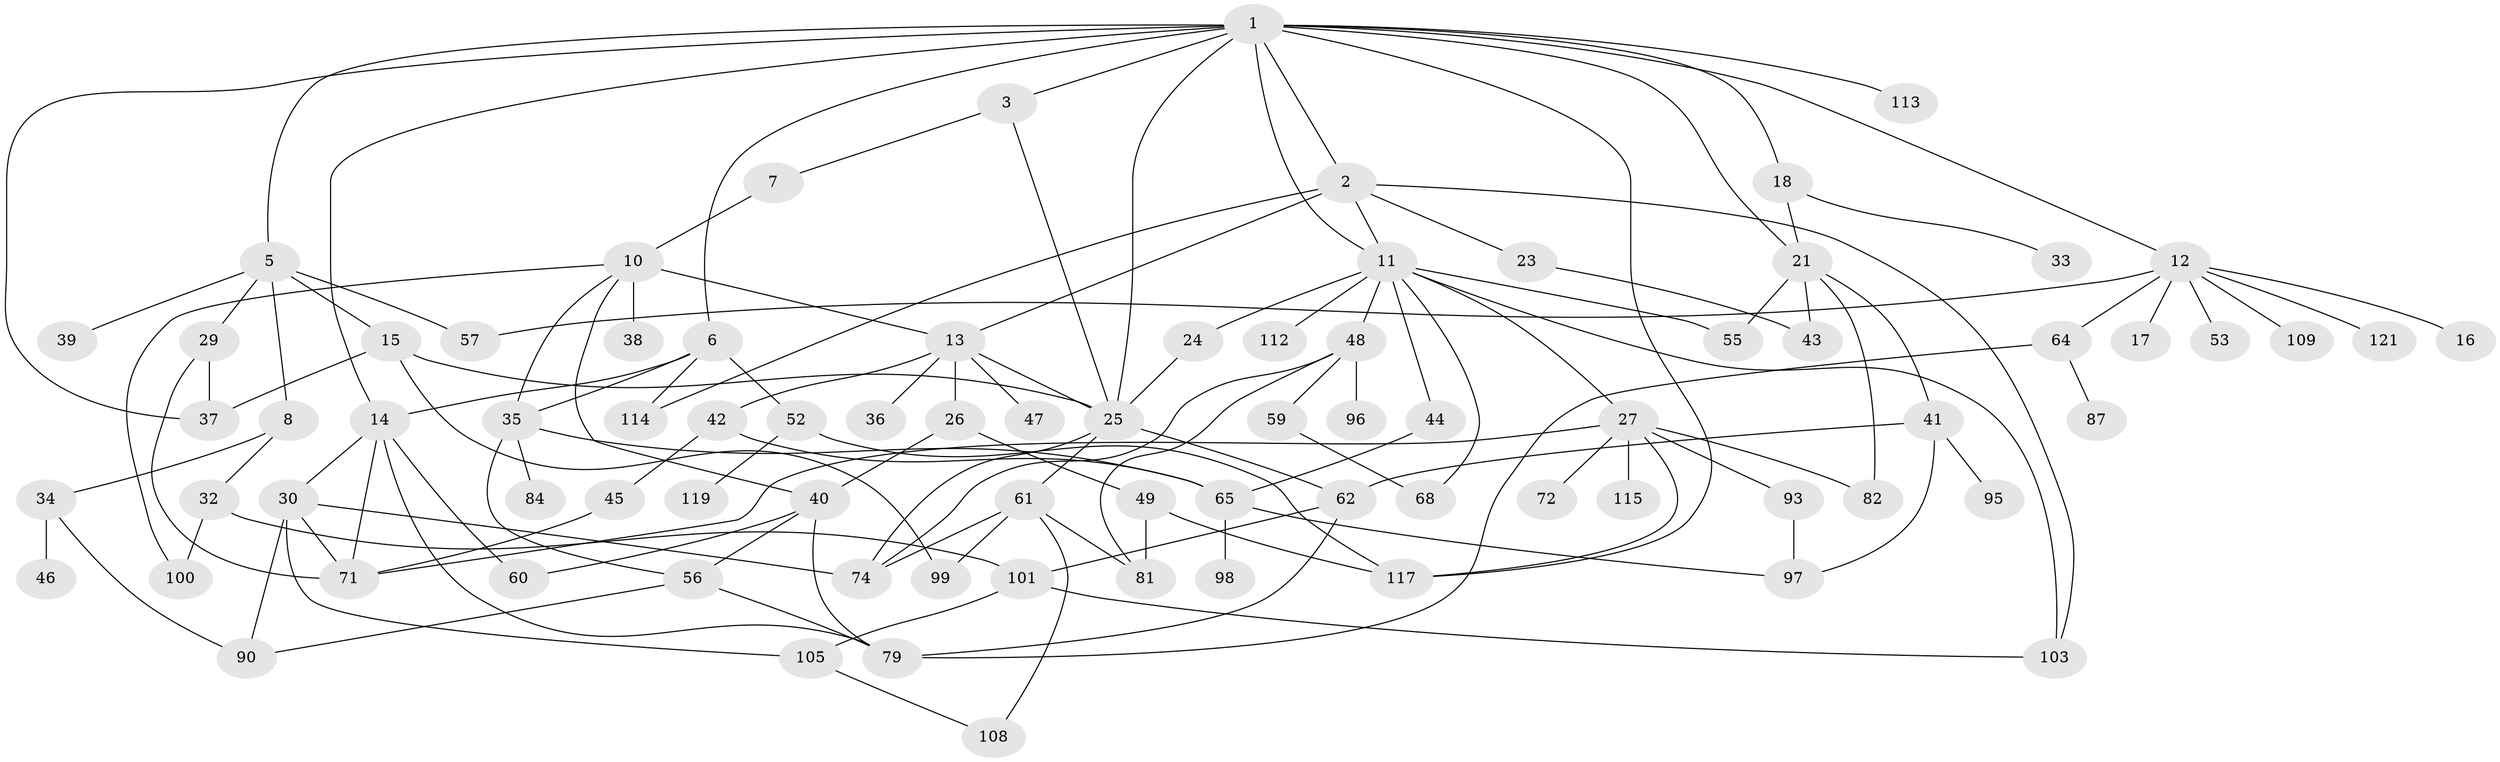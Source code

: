 // original degree distribution, {11: 0.008130081300813009, 6: 0.04065040650406504, 3: 0.2845528455284553, 5: 0.06504065040650407, 4: 0.15447154471544716, 2: 0.22764227642276422, 1: 0.21138211382113822, 8: 0.008130081300813009}
// Generated by graph-tools (version 1.1) at 2025/41/03/06/25 10:41:30]
// undirected, 82 vertices, 131 edges
graph export_dot {
graph [start="1"]
  node [color=gray90,style=filled];
  1 [super="+4"];
  2;
  3;
  5 [super="+9"];
  6 [super="+28"];
  7;
  8;
  10 [super="+58"];
  11 [super="+19"];
  12 [super="+20"];
  13 [super="+22"];
  14 [super="+73"];
  15 [super="+51"];
  16 [super="+91"];
  17;
  18;
  21 [super="+50"];
  23 [super="+89"];
  24;
  25 [super="+63"];
  26 [super="+69"];
  27 [super="+66"];
  29 [super="+77"];
  30 [super="+31"];
  32 [super="+106"];
  33;
  34 [super="+54"];
  35 [super="+86"];
  36;
  37;
  38;
  39;
  40 [super="+85"];
  41 [super="+75"];
  42;
  43 [super="+94"];
  44;
  45 [super="+123"];
  46;
  47;
  48 [super="+78"];
  49 [super="+76"];
  52;
  53;
  55 [super="+122"];
  56 [super="+110"];
  57;
  59;
  60 [super="+70"];
  61 [super="+92"];
  62 [super="+67"];
  64;
  65 [super="+80"];
  68 [super="+88"];
  71 [super="+116"];
  72;
  74 [super="+83"];
  79 [super="+104"];
  81;
  82 [super="+102"];
  84;
  87;
  90 [super="+120"];
  93;
  95;
  96;
  97;
  98;
  99;
  100 [super="+118"];
  101 [super="+107"];
  103 [super="+111"];
  105;
  108;
  109;
  112;
  113;
  114;
  115;
  117;
  119;
  121;
  1 -- 2;
  1 -- 3;
  1 -- 5;
  1 -- 6;
  1 -- 12;
  1 -- 18;
  1 -- 113;
  1 -- 117;
  1 -- 25 [weight=2];
  1 -- 14;
  1 -- 37;
  1 -- 21;
  1 -- 11;
  2 -- 13;
  2 -- 23;
  2 -- 114;
  2 -- 11;
  2 -- 103;
  3 -- 7;
  3 -- 25;
  5 -- 8;
  5 -- 29;
  5 -- 39;
  5 -- 57;
  5 -- 15;
  6 -- 14;
  6 -- 114;
  6 -- 35;
  6 -- 52;
  7 -- 10 [weight=2];
  8 -- 32;
  8 -- 34;
  10 -- 38;
  10 -- 35;
  10 -- 100;
  10 -- 13;
  10 -- 40;
  11 -- 24;
  11 -- 27;
  11 -- 68;
  11 -- 48;
  11 -- 112;
  11 -- 103;
  11 -- 44;
  11 -- 55;
  12 -- 16;
  12 -- 17;
  12 -- 53;
  12 -- 64;
  12 -- 57;
  12 -- 109;
  12 -- 121;
  13 -- 26;
  13 -- 47;
  13 -- 25;
  13 -- 42;
  13 -- 36;
  14 -- 30;
  14 -- 60;
  14 -- 71;
  14 -- 79;
  15 -- 25;
  15 -- 99;
  15 -- 37;
  18 -- 33;
  18 -- 21;
  21 -- 41;
  21 -- 82;
  21 -- 43;
  21 -- 55;
  23 -- 43;
  24 -- 25;
  25 -- 61;
  25 -- 62;
  25 -- 74;
  26 -- 40;
  26 -- 49;
  27 -- 72;
  27 -- 82;
  27 -- 115;
  27 -- 93;
  27 -- 117;
  27 -- 71;
  29 -- 37;
  29 -- 71;
  30 -- 105;
  30 -- 74;
  30 -- 71;
  30 -- 90;
  32 -- 100;
  32 -- 101 [weight=2];
  34 -- 46;
  34 -- 90;
  35 -- 84;
  35 -- 56;
  35 -- 65;
  40 -- 56;
  40 -- 60;
  40 -- 79;
  41 -- 95;
  41 -- 62;
  41 -- 97;
  42 -- 45;
  42 -- 65;
  44 -- 65;
  45 -- 71;
  48 -- 59;
  48 -- 96;
  48 -- 81;
  48 -- 74;
  49 -- 81;
  49 -- 117;
  52 -- 119;
  52 -- 117;
  56 -- 90;
  56 -- 79;
  59 -- 68;
  61 -- 81;
  61 -- 99;
  61 -- 108;
  61 -- 74;
  62 -- 79;
  62 -- 101 [weight=2];
  64 -- 87;
  64 -- 79;
  65 -- 97;
  65 -- 98;
  93 -- 97;
  101 -- 105;
  101 -- 103;
  105 -- 108;
}
